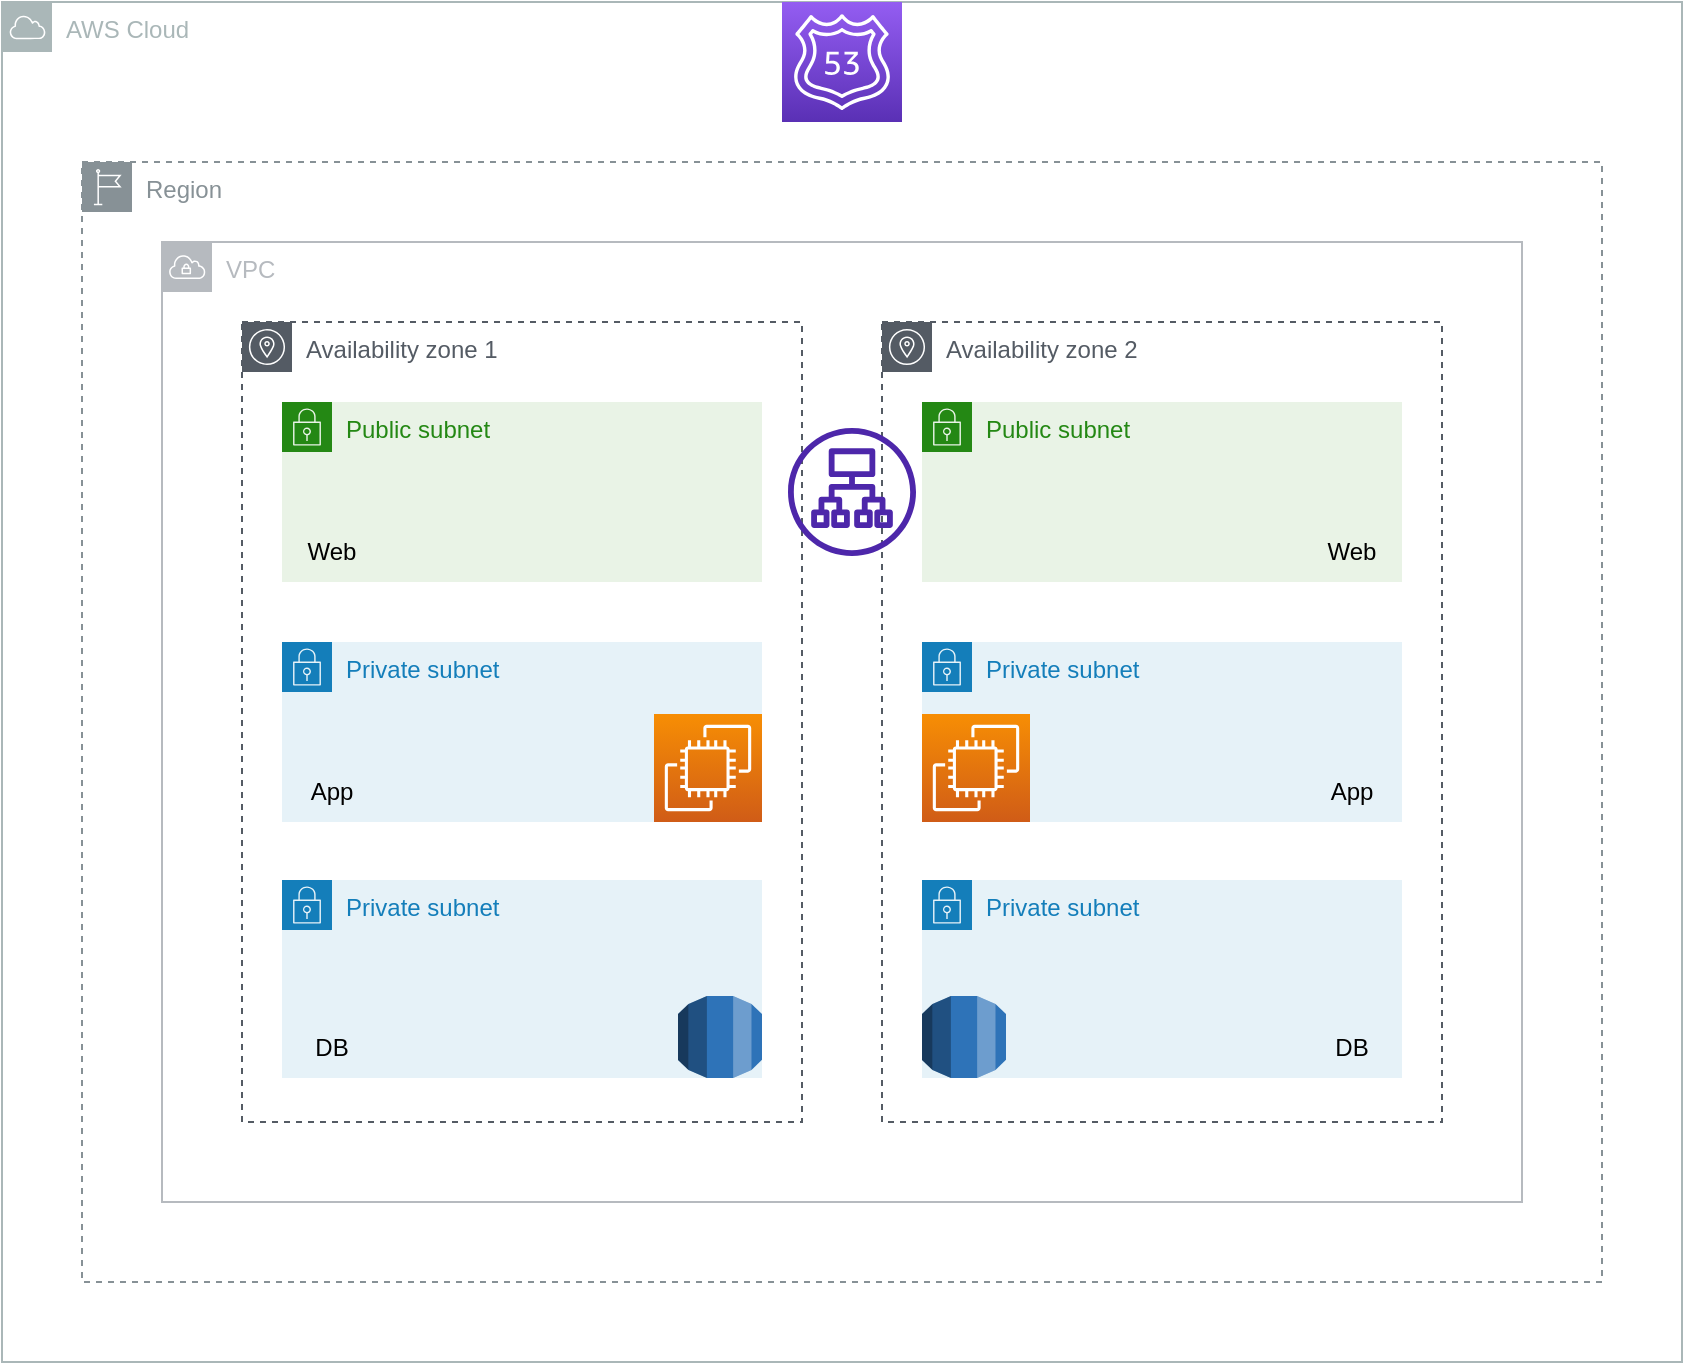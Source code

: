 <mxfile version="20.7.4" type="github">
  <diagram id="KIXhBXPkZMvwi1NuN0C8" name="Page-1">
    <mxGraphModel dx="954" dy="449" grid="1" gridSize="10" guides="1" tooltips="1" connect="1" arrows="1" fold="1" page="1" pageScale="1" pageWidth="850" pageHeight="1100" math="0" shadow="0">
      <root>
        <mxCell id="0" />
        <mxCell id="1" parent="0" />
        <mxCell id="7fNbkinqEnMP0ooQhC_Y-3" value="AWS Cloud" style="sketch=0;outlineConnect=0;gradientColor=none;html=1;whiteSpace=wrap;fontSize=12;fontStyle=0;shape=mxgraph.aws4.group;grIcon=mxgraph.aws4.group_aws_cloud;strokeColor=#AAB7B8;fillColor=none;verticalAlign=top;align=left;spacingLeft=30;fontColor=#AAB7B8;dashed=0;" vertex="1" parent="1">
          <mxGeometry width="840" height="680" as="geometry" />
        </mxCell>
        <mxCell id="7fNbkinqEnMP0ooQhC_Y-4" value="Region" style="sketch=0;outlineConnect=0;gradientColor=none;html=1;whiteSpace=wrap;fontSize=12;fontStyle=0;shape=mxgraph.aws4.group;grIcon=mxgraph.aws4.group_region;strokeColor=#879196;fillColor=none;verticalAlign=top;align=left;spacingLeft=30;fontColor=#879196;dashed=1;" vertex="1" parent="1">
          <mxGeometry x="40" y="80" width="760" height="560" as="geometry" />
        </mxCell>
        <mxCell id="7fNbkinqEnMP0ooQhC_Y-5" value="" style="sketch=0;points=[[0,0,0],[0.25,0,0],[0.5,0,0],[0.75,0,0],[1,0,0],[0,1,0],[0.25,1,0],[0.5,1,0],[0.75,1,0],[1,1,0],[0,0.25,0],[0,0.5,0],[0,0.75,0],[1,0.25,0],[1,0.5,0],[1,0.75,0]];outlineConnect=0;fontColor=#232F3E;gradientColor=#945DF2;gradientDirection=north;fillColor=#5A30B5;strokeColor=#ffffff;dashed=0;verticalLabelPosition=bottom;verticalAlign=top;align=center;html=1;fontSize=12;fontStyle=0;aspect=fixed;shape=mxgraph.aws4.resourceIcon;resIcon=mxgraph.aws4.route_53;" vertex="1" parent="1">
          <mxGeometry x="390" width="60" height="60" as="geometry" />
        </mxCell>
        <mxCell id="7fNbkinqEnMP0ooQhC_Y-6" value="VPC" style="sketch=0;outlineConnect=0;gradientColor=none;html=1;whiteSpace=wrap;fontSize=12;fontStyle=0;shape=mxgraph.aws4.group;grIcon=mxgraph.aws4.group_vpc;strokeColor=#B6BABF;fillColor=none;verticalAlign=top;align=left;spacingLeft=30;fontColor=#B6BABF;dashed=0;" vertex="1" parent="1">
          <mxGeometry x="80" y="120" width="680" height="480" as="geometry" />
        </mxCell>
        <mxCell id="7fNbkinqEnMP0ooQhC_Y-7" value="Availability zone 1" style="sketch=0;outlineConnect=0;gradientColor=none;html=1;whiteSpace=wrap;fontSize=12;fontStyle=0;shape=mxgraph.aws4.group;grIcon=mxgraph.aws4.group_availability_zone;strokeColor=#545B64;fillColor=none;verticalAlign=top;align=left;spacingLeft=30;fontColor=#545B64;dashed=1;" vertex="1" parent="1">
          <mxGeometry x="120" y="160" width="280" height="400" as="geometry" />
        </mxCell>
        <mxCell id="7fNbkinqEnMP0ooQhC_Y-8" value="Availability zone 2" style="sketch=0;outlineConnect=0;gradientColor=none;html=1;whiteSpace=wrap;fontSize=12;fontStyle=0;shape=mxgraph.aws4.group;grIcon=mxgraph.aws4.group_availability_zone;strokeColor=#545B64;fillColor=none;verticalAlign=top;align=left;spacingLeft=30;fontColor=#545B64;dashed=1;" vertex="1" parent="1">
          <mxGeometry x="440" y="160" width="280" height="400" as="geometry" />
        </mxCell>
        <mxCell id="7fNbkinqEnMP0ooQhC_Y-9" value="Public subnet" style="points=[[0,0],[0.25,0],[0.5,0],[0.75,0],[1,0],[1,0.25],[1,0.5],[1,0.75],[1,1],[0.75,1],[0.5,1],[0.25,1],[0,1],[0,0.75],[0,0.5],[0,0.25]];outlineConnect=0;gradientColor=none;html=1;whiteSpace=wrap;fontSize=12;fontStyle=0;container=1;pointerEvents=0;collapsible=0;recursiveResize=0;shape=mxgraph.aws4.group;grIcon=mxgraph.aws4.group_security_group;grStroke=0;strokeColor=#248814;fillColor=#E9F3E6;verticalAlign=top;align=left;spacingLeft=30;fontColor=#248814;dashed=0;" vertex="1" parent="1">
          <mxGeometry x="140" y="200" width="240" height="90" as="geometry" />
        </mxCell>
        <mxCell id="7fNbkinqEnMP0ooQhC_Y-15" value="Web" style="rounded=0;whiteSpace=wrap;html=1;fillColor=none;strokeColor=none;" vertex="1" parent="7fNbkinqEnMP0ooQhC_Y-9">
          <mxGeometry y="60" width="50" height="30" as="geometry" />
        </mxCell>
        <mxCell id="7fNbkinqEnMP0ooQhC_Y-10" value="Private subnet" style="points=[[0,0],[0.25,0],[0.5,0],[0.75,0],[1,0],[1,0.25],[1,0.5],[1,0.75],[1,1],[0.75,1],[0.5,1],[0.25,1],[0,1],[0,0.75],[0,0.5],[0,0.25]];outlineConnect=0;gradientColor=none;html=1;whiteSpace=wrap;fontSize=12;fontStyle=0;container=1;pointerEvents=0;collapsible=0;recursiveResize=0;shape=mxgraph.aws4.group;grIcon=mxgraph.aws4.group_security_group;grStroke=0;strokeColor=#147EBA;fillColor=#E6F2F8;verticalAlign=top;align=left;spacingLeft=30;fontColor=#147EBA;dashed=0;" vertex="1" parent="1">
          <mxGeometry x="140" y="320" width="240" height="90" as="geometry" />
        </mxCell>
        <mxCell id="7fNbkinqEnMP0ooQhC_Y-16" value="App" style="rounded=0;whiteSpace=wrap;html=1;fillColor=none;strokeColor=none;" vertex="1" parent="7fNbkinqEnMP0ooQhC_Y-10">
          <mxGeometry y="60" width="50" height="30" as="geometry" />
        </mxCell>
        <mxCell id="7fNbkinqEnMP0ooQhC_Y-22" value="" style="sketch=0;points=[[0,0,0],[0.25,0,0],[0.5,0,0],[0.75,0,0],[1,0,0],[0,1,0],[0.25,1,0],[0.5,1,0],[0.75,1,0],[1,1,0],[0,0.25,0],[0,0.5,0],[0,0.75,0],[1,0.25,0],[1,0.5,0],[1,0.75,0]];outlineConnect=0;fontColor=#232F3E;gradientColor=#F78E04;gradientDirection=north;fillColor=#D05C17;strokeColor=#ffffff;dashed=0;verticalLabelPosition=bottom;verticalAlign=top;align=center;html=1;fontSize=12;fontStyle=0;aspect=fixed;shape=mxgraph.aws4.resourceIcon;resIcon=mxgraph.aws4.ec2;" vertex="1" parent="7fNbkinqEnMP0ooQhC_Y-10">
          <mxGeometry x="186" y="36" width="54" height="54" as="geometry" />
        </mxCell>
        <mxCell id="7fNbkinqEnMP0ooQhC_Y-11" value="Private subnet" style="points=[[0,0],[0.25,0],[0.5,0],[0.75,0],[1,0],[1,0.25],[1,0.5],[1,0.75],[1,1],[0.75,1],[0.5,1],[0.25,1],[0,1],[0,0.75],[0,0.5],[0,0.25]];outlineConnect=0;gradientColor=none;html=1;whiteSpace=wrap;fontSize=12;fontStyle=0;container=1;pointerEvents=0;collapsible=0;recursiveResize=0;shape=mxgraph.aws4.group;grIcon=mxgraph.aws4.group_security_group;grStroke=0;strokeColor=#147EBA;fillColor=#E6F2F8;verticalAlign=top;align=left;spacingLeft=30;fontColor=#147EBA;dashed=0;" vertex="1" parent="1">
          <mxGeometry x="140" y="439" width="240" height="99" as="geometry" />
        </mxCell>
        <mxCell id="7fNbkinqEnMP0ooQhC_Y-17" value="DB" style="rounded=0;whiteSpace=wrap;html=1;fillColor=none;strokeColor=none;" vertex="1" parent="7fNbkinqEnMP0ooQhC_Y-11">
          <mxGeometry y="69" width="50" height="30" as="geometry" />
        </mxCell>
        <mxCell id="7fNbkinqEnMP0ooQhC_Y-12" value="Public subnet" style="points=[[0,0],[0.25,0],[0.5,0],[0.75,0],[1,0],[1,0.25],[1,0.5],[1,0.75],[1,1],[0.75,1],[0.5,1],[0.25,1],[0,1],[0,0.75],[0,0.5],[0,0.25]];outlineConnect=0;gradientColor=none;html=1;whiteSpace=wrap;fontSize=12;fontStyle=0;container=1;pointerEvents=0;collapsible=0;recursiveResize=0;shape=mxgraph.aws4.group;grIcon=mxgraph.aws4.group_security_group;grStroke=0;strokeColor=#248814;fillColor=#E9F3E6;verticalAlign=top;align=left;spacingLeft=30;fontColor=#248814;dashed=0;" vertex="1" parent="1">
          <mxGeometry x="460" y="200" width="240" height="90" as="geometry" />
        </mxCell>
        <mxCell id="7fNbkinqEnMP0ooQhC_Y-13" value="Private subnet" style="points=[[0,0],[0.25,0],[0.5,0],[0.75,0],[1,0],[1,0.25],[1,0.5],[1,0.75],[1,1],[0.75,1],[0.5,1],[0.25,1],[0,1],[0,0.75],[0,0.5],[0,0.25]];outlineConnect=0;gradientColor=none;html=1;whiteSpace=wrap;fontSize=12;fontStyle=0;container=1;pointerEvents=0;collapsible=0;recursiveResize=0;shape=mxgraph.aws4.group;grIcon=mxgraph.aws4.group_security_group;grStroke=0;strokeColor=#147EBA;fillColor=#E6F2F8;verticalAlign=top;align=left;spacingLeft=30;fontColor=#147EBA;dashed=0;" vertex="1" parent="1">
          <mxGeometry x="460" y="320" width="240" height="90" as="geometry" />
        </mxCell>
        <mxCell id="7fNbkinqEnMP0ooQhC_Y-19" value="App" style="rounded=0;whiteSpace=wrap;html=1;fillColor=none;strokeColor=none;" vertex="1" parent="7fNbkinqEnMP0ooQhC_Y-13">
          <mxGeometry x="190" y="60" width="50" height="30" as="geometry" />
        </mxCell>
        <mxCell id="7fNbkinqEnMP0ooQhC_Y-23" value="" style="sketch=0;points=[[0,0,0],[0.25,0,0],[0.5,0,0],[0.75,0,0],[1,0,0],[0,1,0],[0.25,1,0],[0.5,1,0],[0.75,1,0],[1,1,0],[0,0.25,0],[0,0.5,0],[0,0.75,0],[1,0.25,0],[1,0.5,0],[1,0.75,0]];outlineConnect=0;fontColor=#232F3E;gradientColor=#F78E04;gradientDirection=north;fillColor=#D05C17;strokeColor=#ffffff;dashed=0;verticalLabelPosition=bottom;verticalAlign=top;align=center;html=1;fontSize=12;fontStyle=0;aspect=fixed;shape=mxgraph.aws4.resourceIcon;resIcon=mxgraph.aws4.ec2;" vertex="1" parent="7fNbkinqEnMP0ooQhC_Y-13">
          <mxGeometry y="36" width="54" height="54" as="geometry" />
        </mxCell>
        <mxCell id="7fNbkinqEnMP0ooQhC_Y-14" value="Private subnet" style="points=[[0,0],[0.25,0],[0.5,0],[0.75,0],[1,0],[1,0.25],[1,0.5],[1,0.75],[1,1],[0.75,1],[0.5,1],[0.25,1],[0,1],[0,0.75],[0,0.5],[0,0.25]];outlineConnect=0;gradientColor=none;html=1;whiteSpace=wrap;fontSize=12;fontStyle=0;container=1;pointerEvents=0;collapsible=0;recursiveResize=0;shape=mxgraph.aws4.group;grIcon=mxgraph.aws4.group_security_group;grStroke=0;strokeColor=#147EBA;fillColor=#E6F2F8;verticalAlign=top;align=left;spacingLeft=30;fontColor=#147EBA;dashed=0;" vertex="1" parent="1">
          <mxGeometry x="460" y="439" width="240" height="99" as="geometry" />
        </mxCell>
        <mxCell id="7fNbkinqEnMP0ooQhC_Y-18" value="Web" style="rounded=0;whiteSpace=wrap;html=1;fillColor=none;strokeColor=none;" vertex="1" parent="1">
          <mxGeometry x="650" y="260" width="50" height="30" as="geometry" />
        </mxCell>
        <mxCell id="7fNbkinqEnMP0ooQhC_Y-20" value="DB" style="rounded=0;whiteSpace=wrap;html=1;fillColor=none;strokeColor=none;" vertex="1" parent="1">
          <mxGeometry x="650" y="508" width="50" height="30" as="geometry" />
        </mxCell>
        <mxCell id="7fNbkinqEnMP0ooQhC_Y-21" value="" style="sketch=0;outlineConnect=0;fontColor=#232F3E;gradientColor=none;fillColor=#4D27AA;strokeColor=none;dashed=0;verticalLabelPosition=bottom;verticalAlign=top;align=center;html=1;fontSize=12;fontStyle=0;aspect=fixed;pointerEvents=1;shape=mxgraph.aws4.application_load_balancer;" vertex="1" parent="1">
          <mxGeometry x="393" y="213" width="64" height="64" as="geometry" />
        </mxCell>
        <mxCell id="7fNbkinqEnMP0ooQhC_Y-24" value="" style="outlineConnect=0;dashed=0;verticalLabelPosition=bottom;verticalAlign=top;align=center;html=1;shape=mxgraph.aws3.rds;fillColor=#2E73B8;gradientColor=none;" vertex="1" parent="1">
          <mxGeometry x="338" y="497" width="42" height="41" as="geometry" />
        </mxCell>
        <mxCell id="7fNbkinqEnMP0ooQhC_Y-25" value="" style="outlineConnect=0;dashed=0;verticalLabelPosition=bottom;verticalAlign=top;align=center;html=1;shape=mxgraph.aws3.rds;fillColor=#2E73B8;gradientColor=none;" vertex="1" parent="1">
          <mxGeometry x="460" y="497" width="42" height="41" as="geometry" />
        </mxCell>
      </root>
    </mxGraphModel>
  </diagram>
</mxfile>
